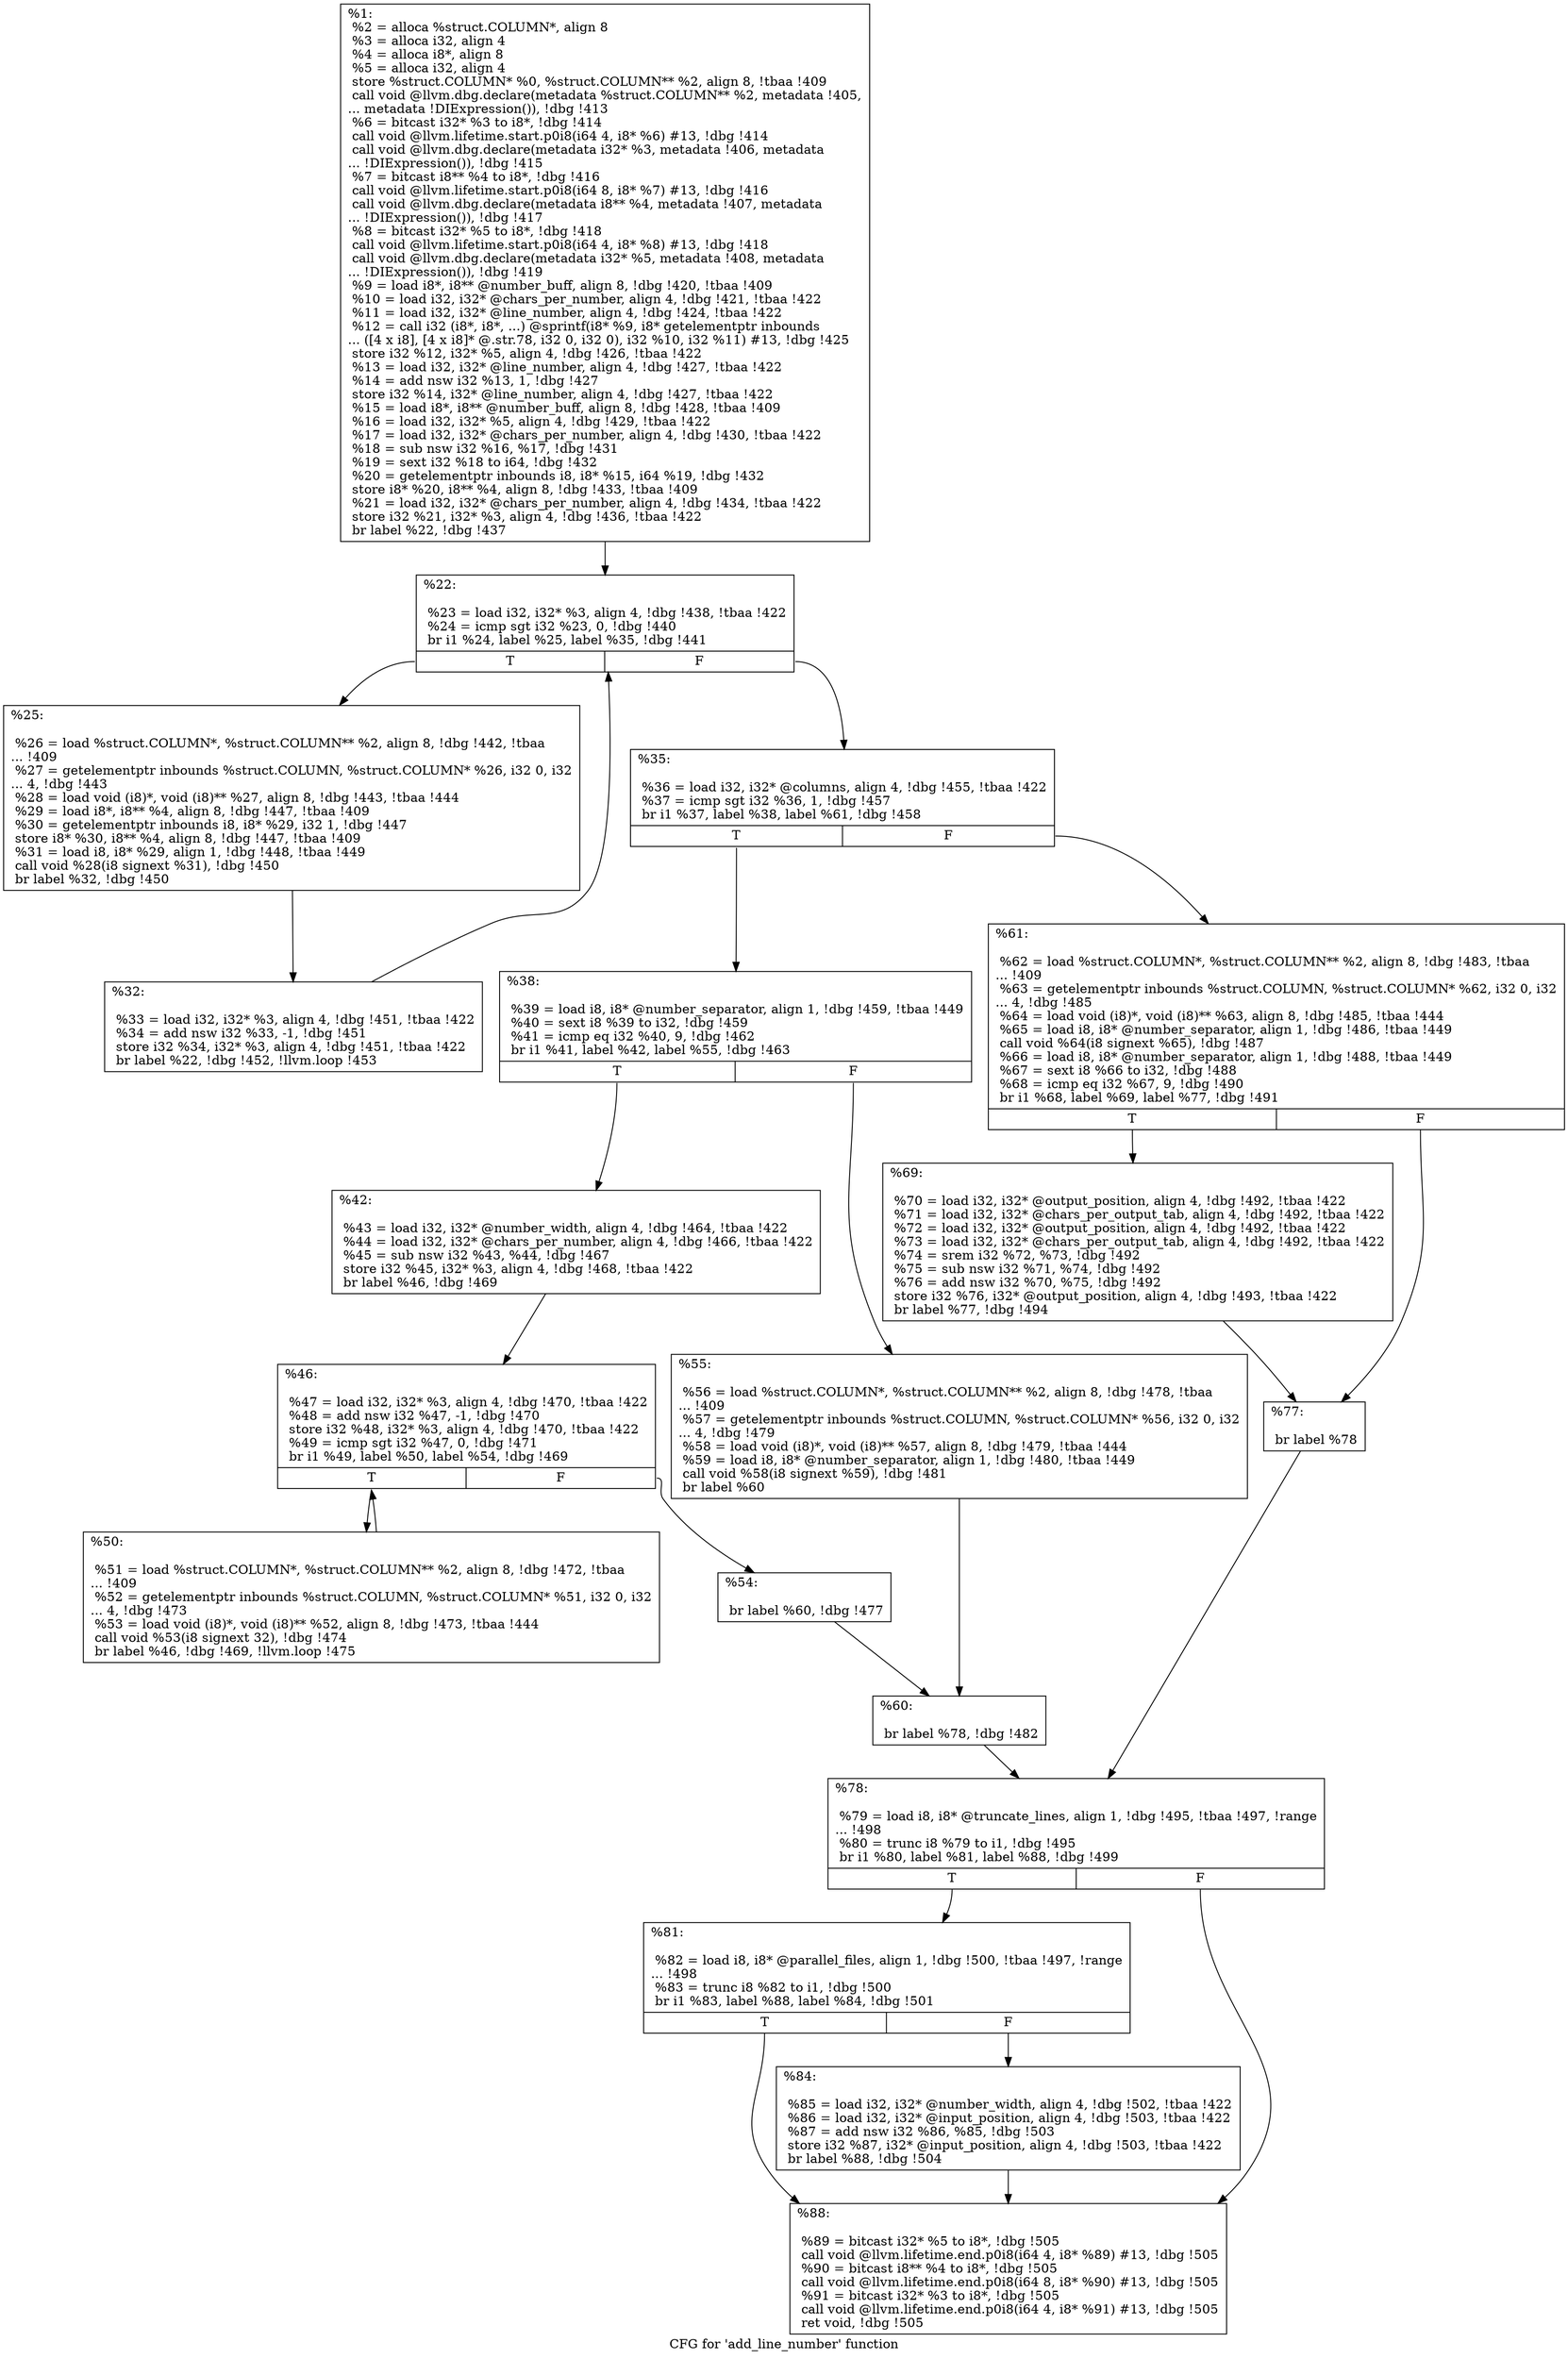 digraph "CFG for 'add_line_number' function" {
	label="CFG for 'add_line_number' function";

	Node0x21947e0 [shape=record,label="{%1:\l  %2 = alloca %struct.COLUMN*, align 8\l  %3 = alloca i32, align 4\l  %4 = alloca i8*, align 8\l  %5 = alloca i32, align 4\l  store %struct.COLUMN* %0, %struct.COLUMN** %2, align 8, !tbaa !409\l  call void @llvm.dbg.declare(metadata %struct.COLUMN** %2, metadata !405,\l... metadata !DIExpression()), !dbg !413\l  %6 = bitcast i32* %3 to i8*, !dbg !414\l  call void @llvm.lifetime.start.p0i8(i64 4, i8* %6) #13, !dbg !414\l  call void @llvm.dbg.declare(metadata i32* %3, metadata !406, metadata\l... !DIExpression()), !dbg !415\l  %7 = bitcast i8** %4 to i8*, !dbg !416\l  call void @llvm.lifetime.start.p0i8(i64 8, i8* %7) #13, !dbg !416\l  call void @llvm.dbg.declare(metadata i8** %4, metadata !407, metadata\l... !DIExpression()), !dbg !417\l  %8 = bitcast i32* %5 to i8*, !dbg !418\l  call void @llvm.lifetime.start.p0i8(i64 4, i8* %8) #13, !dbg !418\l  call void @llvm.dbg.declare(metadata i32* %5, metadata !408, metadata\l... !DIExpression()), !dbg !419\l  %9 = load i8*, i8** @number_buff, align 8, !dbg !420, !tbaa !409\l  %10 = load i32, i32* @chars_per_number, align 4, !dbg !421, !tbaa !422\l  %11 = load i32, i32* @line_number, align 4, !dbg !424, !tbaa !422\l  %12 = call i32 (i8*, i8*, ...) @sprintf(i8* %9, i8* getelementptr inbounds\l... ([4 x i8], [4 x i8]* @.str.78, i32 0, i32 0), i32 %10, i32 %11) #13, !dbg !425\l  store i32 %12, i32* %5, align 4, !dbg !426, !tbaa !422\l  %13 = load i32, i32* @line_number, align 4, !dbg !427, !tbaa !422\l  %14 = add nsw i32 %13, 1, !dbg !427\l  store i32 %14, i32* @line_number, align 4, !dbg !427, !tbaa !422\l  %15 = load i8*, i8** @number_buff, align 8, !dbg !428, !tbaa !409\l  %16 = load i32, i32* %5, align 4, !dbg !429, !tbaa !422\l  %17 = load i32, i32* @chars_per_number, align 4, !dbg !430, !tbaa !422\l  %18 = sub nsw i32 %16, %17, !dbg !431\l  %19 = sext i32 %18 to i64, !dbg !432\l  %20 = getelementptr inbounds i8, i8* %15, i64 %19, !dbg !432\l  store i8* %20, i8** %4, align 8, !dbg !433, !tbaa !409\l  %21 = load i32, i32* @chars_per_number, align 4, !dbg !434, !tbaa !422\l  store i32 %21, i32* %3, align 4, !dbg !436, !tbaa !422\l  br label %22, !dbg !437\l}"];
	Node0x21947e0 -> Node0x2195df0;
	Node0x2195df0 [shape=record,label="{%22:\l\l  %23 = load i32, i32* %3, align 4, !dbg !438, !tbaa !422\l  %24 = icmp sgt i32 %23, 0, !dbg !440\l  br i1 %24, label %25, label %35, !dbg !441\l|{<s0>T|<s1>F}}"];
	Node0x2195df0:s0 -> Node0x2195e40;
	Node0x2195df0:s1 -> Node0x2195ee0;
	Node0x2195e40 [shape=record,label="{%25:\l\l  %26 = load %struct.COLUMN*, %struct.COLUMN** %2, align 8, !dbg !442, !tbaa\l... !409\l  %27 = getelementptr inbounds %struct.COLUMN, %struct.COLUMN* %26, i32 0, i32\l... 4, !dbg !443\l  %28 = load void (i8)*, void (i8)** %27, align 8, !dbg !443, !tbaa !444\l  %29 = load i8*, i8** %4, align 8, !dbg !447, !tbaa !409\l  %30 = getelementptr inbounds i8, i8* %29, i32 1, !dbg !447\l  store i8* %30, i8** %4, align 8, !dbg !447, !tbaa !409\l  %31 = load i8, i8* %29, align 1, !dbg !448, !tbaa !449\l  call void %28(i8 signext %31), !dbg !450\l  br label %32, !dbg !450\l}"];
	Node0x2195e40 -> Node0x2195e90;
	Node0x2195e90 [shape=record,label="{%32:\l\l  %33 = load i32, i32* %3, align 4, !dbg !451, !tbaa !422\l  %34 = add nsw i32 %33, -1, !dbg !451\l  store i32 %34, i32* %3, align 4, !dbg !451, !tbaa !422\l  br label %22, !dbg !452, !llvm.loop !453\l}"];
	Node0x2195e90 -> Node0x2195df0;
	Node0x2195ee0 [shape=record,label="{%35:\l\l  %36 = load i32, i32* @columns, align 4, !dbg !455, !tbaa !422\l  %37 = icmp sgt i32 %36, 1, !dbg !457\l  br i1 %37, label %38, label %61, !dbg !458\l|{<s0>T|<s1>F}}"];
	Node0x2195ee0:s0 -> Node0x2195f30;
	Node0x2195ee0:s1 -> Node0x2196160;
	Node0x2195f30 [shape=record,label="{%38:\l\l  %39 = load i8, i8* @number_separator, align 1, !dbg !459, !tbaa !449\l  %40 = sext i8 %39 to i32, !dbg !459\l  %41 = icmp eq i32 %40, 9, !dbg !462\l  br i1 %41, label %42, label %55, !dbg !463\l|{<s0>T|<s1>F}}"];
	Node0x2195f30:s0 -> Node0x2195f80;
	Node0x2195f30:s1 -> Node0x21960c0;
	Node0x2195f80 [shape=record,label="{%42:\l\l  %43 = load i32, i32* @number_width, align 4, !dbg !464, !tbaa !422\l  %44 = load i32, i32* @chars_per_number, align 4, !dbg !466, !tbaa !422\l  %45 = sub nsw i32 %43, %44, !dbg !467\l  store i32 %45, i32* %3, align 4, !dbg !468, !tbaa !422\l  br label %46, !dbg !469\l}"];
	Node0x2195f80 -> Node0x2195fd0;
	Node0x2195fd0 [shape=record,label="{%46:\l\l  %47 = load i32, i32* %3, align 4, !dbg !470, !tbaa !422\l  %48 = add nsw i32 %47, -1, !dbg !470\l  store i32 %48, i32* %3, align 4, !dbg !470, !tbaa !422\l  %49 = icmp sgt i32 %47, 0, !dbg !471\l  br i1 %49, label %50, label %54, !dbg !469\l|{<s0>T|<s1>F}}"];
	Node0x2195fd0:s0 -> Node0x2196020;
	Node0x2195fd0:s1 -> Node0x2196070;
	Node0x2196020 [shape=record,label="{%50:\l\l  %51 = load %struct.COLUMN*, %struct.COLUMN** %2, align 8, !dbg !472, !tbaa\l... !409\l  %52 = getelementptr inbounds %struct.COLUMN, %struct.COLUMN* %51, i32 0, i32\l... 4, !dbg !473\l  %53 = load void (i8)*, void (i8)** %52, align 8, !dbg !473, !tbaa !444\l  call void %53(i8 signext 32), !dbg !474\l  br label %46, !dbg !469, !llvm.loop !475\l}"];
	Node0x2196020 -> Node0x2195fd0;
	Node0x2196070 [shape=record,label="{%54:\l\l  br label %60, !dbg !477\l}"];
	Node0x2196070 -> Node0x2196110;
	Node0x21960c0 [shape=record,label="{%55:\l\l  %56 = load %struct.COLUMN*, %struct.COLUMN** %2, align 8, !dbg !478, !tbaa\l... !409\l  %57 = getelementptr inbounds %struct.COLUMN, %struct.COLUMN* %56, i32 0, i32\l... 4, !dbg !479\l  %58 = load void (i8)*, void (i8)** %57, align 8, !dbg !479, !tbaa !444\l  %59 = load i8, i8* @number_separator, align 1, !dbg !480, !tbaa !449\l  call void %58(i8 signext %59), !dbg !481\l  br label %60\l}"];
	Node0x21960c0 -> Node0x2196110;
	Node0x2196110 [shape=record,label="{%60:\l\l  br label %78, !dbg !482\l}"];
	Node0x2196110 -> Node0x2196250;
	Node0x2196160 [shape=record,label="{%61:\l\l  %62 = load %struct.COLUMN*, %struct.COLUMN** %2, align 8, !dbg !483, !tbaa\l... !409\l  %63 = getelementptr inbounds %struct.COLUMN, %struct.COLUMN* %62, i32 0, i32\l... 4, !dbg !485\l  %64 = load void (i8)*, void (i8)** %63, align 8, !dbg !485, !tbaa !444\l  %65 = load i8, i8* @number_separator, align 1, !dbg !486, !tbaa !449\l  call void %64(i8 signext %65), !dbg !487\l  %66 = load i8, i8* @number_separator, align 1, !dbg !488, !tbaa !449\l  %67 = sext i8 %66 to i32, !dbg !488\l  %68 = icmp eq i32 %67, 9, !dbg !490\l  br i1 %68, label %69, label %77, !dbg !491\l|{<s0>T|<s1>F}}"];
	Node0x2196160:s0 -> Node0x21961b0;
	Node0x2196160:s1 -> Node0x2196200;
	Node0x21961b0 [shape=record,label="{%69:\l\l  %70 = load i32, i32* @output_position, align 4, !dbg !492, !tbaa !422\l  %71 = load i32, i32* @chars_per_output_tab, align 4, !dbg !492, !tbaa !422\l  %72 = load i32, i32* @output_position, align 4, !dbg !492, !tbaa !422\l  %73 = load i32, i32* @chars_per_output_tab, align 4, !dbg !492, !tbaa !422\l  %74 = srem i32 %72, %73, !dbg !492\l  %75 = sub nsw i32 %71, %74, !dbg !492\l  %76 = add nsw i32 %70, %75, !dbg !492\l  store i32 %76, i32* @output_position, align 4, !dbg !493, !tbaa !422\l  br label %77, !dbg !494\l}"];
	Node0x21961b0 -> Node0x2196200;
	Node0x2196200 [shape=record,label="{%77:\l\l  br label %78\l}"];
	Node0x2196200 -> Node0x2196250;
	Node0x2196250 [shape=record,label="{%78:\l\l  %79 = load i8, i8* @truncate_lines, align 1, !dbg !495, !tbaa !497, !range\l... !498\l  %80 = trunc i8 %79 to i1, !dbg !495\l  br i1 %80, label %81, label %88, !dbg !499\l|{<s0>T|<s1>F}}"];
	Node0x2196250:s0 -> Node0x21962a0;
	Node0x2196250:s1 -> Node0x2196340;
	Node0x21962a0 [shape=record,label="{%81:\l\l  %82 = load i8, i8* @parallel_files, align 1, !dbg !500, !tbaa !497, !range\l... !498\l  %83 = trunc i8 %82 to i1, !dbg !500\l  br i1 %83, label %88, label %84, !dbg !501\l|{<s0>T|<s1>F}}"];
	Node0x21962a0:s0 -> Node0x2196340;
	Node0x21962a0:s1 -> Node0x21962f0;
	Node0x21962f0 [shape=record,label="{%84:\l\l  %85 = load i32, i32* @number_width, align 4, !dbg !502, !tbaa !422\l  %86 = load i32, i32* @input_position, align 4, !dbg !503, !tbaa !422\l  %87 = add nsw i32 %86, %85, !dbg !503\l  store i32 %87, i32* @input_position, align 4, !dbg !503, !tbaa !422\l  br label %88, !dbg !504\l}"];
	Node0x21962f0 -> Node0x2196340;
	Node0x2196340 [shape=record,label="{%88:\l\l  %89 = bitcast i32* %5 to i8*, !dbg !505\l  call void @llvm.lifetime.end.p0i8(i64 4, i8* %89) #13, !dbg !505\l  %90 = bitcast i8** %4 to i8*, !dbg !505\l  call void @llvm.lifetime.end.p0i8(i64 8, i8* %90) #13, !dbg !505\l  %91 = bitcast i32* %3 to i8*, !dbg !505\l  call void @llvm.lifetime.end.p0i8(i64 4, i8* %91) #13, !dbg !505\l  ret void, !dbg !505\l}"];
}
